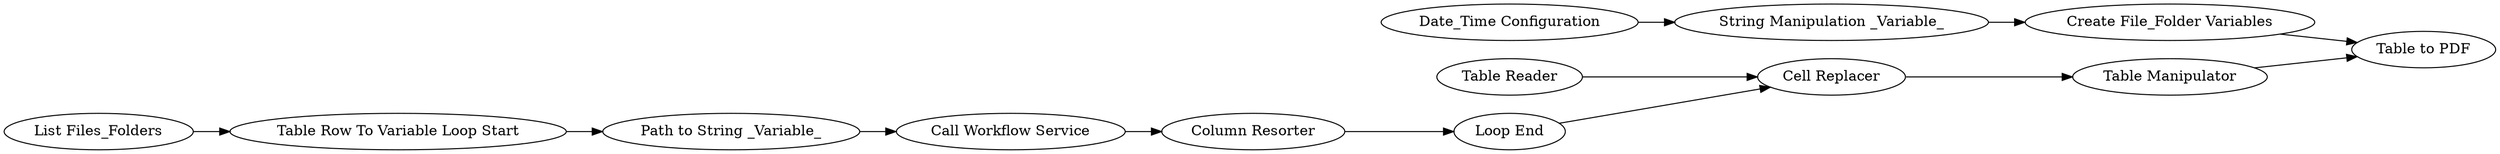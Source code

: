 digraph {
	2393 -> 2403
	2398 -> 2404
	2404 -> 2399
	12 -> 14
	2401 -> 2393
	2388 -> 2387
	2389 -> 4
	2387 -> 2389
	13 -> 4
	14 -> 13
	2399 -> 2387
	2403 -> 2398
	13 [label="Create File_Folder Variables"]
	2398 [label="Call Workflow Service"]
	2389 [label="Table Manipulator"]
	2403 [label="Path to String _Variable_"]
	2404 [label="Column Resorter"]
	2401 [label="List Files_Folders"]
	2399 [label="Loop End"]
	4 [label="Table to PDF"]
	2393 [label="Table Row To Variable Loop Start"]
	2388 [label="Table Reader"]
	14 [label="String Manipulation _Variable_"]
	12 [label="Date_Time Configuration"]
	2387 [label="Cell Replacer"]
	rankdir=LR
}
